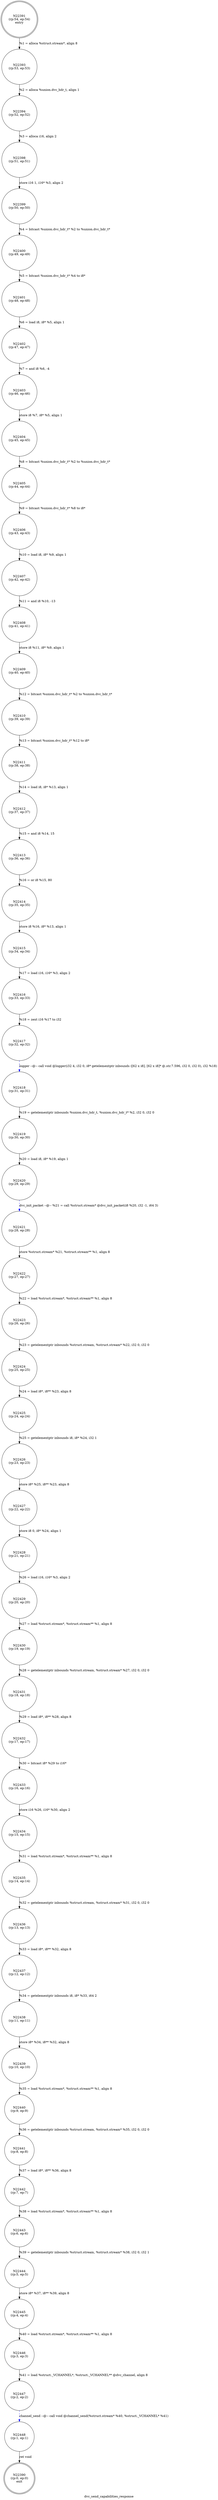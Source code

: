 digraph dvc_send_capabilities_response {
label="dvc_send_capabilities_response"
22390 [label="N22390\n(rp:0, ep:0)\nexit", shape="doublecircle"]
22391 [label="N22391\n(rp:54, ep:54)\nentry", shape="doublecircle"]
22391 -> 22393 [label="%1 = alloca %struct.stream*, align 8"]
22393 [label="N22393\n(rp:53, ep:53)", shape="circle"]
22393 -> 22394 [label="%2 = alloca %union.dvc_hdr_t, align 1"]
22394 [label="N22394\n(rp:52, ep:52)", shape="circle"]
22394 -> 22398 [label="%3 = alloca i16, align 2"]
22398 [label="N22398\n(rp:51, ep:51)", shape="circle"]
22398 -> 22399 [label="store i16 1, i16* %3, align 2"]
22399 [label="N22399\n(rp:50, ep:50)", shape="circle"]
22399 -> 22400 [label="%4 = bitcast %union.dvc_hdr_t* %2 to %union.dvc_hdr_t*"]
22400 [label="N22400\n(rp:49, ep:49)", shape="circle"]
22400 -> 22401 [label="%5 = bitcast %union.dvc_hdr_t* %4 to i8*"]
22401 [label="N22401\n(rp:48, ep:48)", shape="circle"]
22401 -> 22402 [label="%6 = load i8, i8* %5, align 1"]
22402 [label="N22402\n(rp:47, ep:47)", shape="circle"]
22402 -> 22403 [label="%7 = and i8 %6, -4"]
22403 [label="N22403\n(rp:46, ep:46)", shape="circle"]
22403 -> 22404 [label="store i8 %7, i8* %5, align 1"]
22404 [label="N22404\n(rp:45, ep:45)", shape="circle"]
22404 -> 22405 [label="%8 = bitcast %union.dvc_hdr_t* %2 to %union.dvc_hdr_t*"]
22405 [label="N22405\n(rp:44, ep:44)", shape="circle"]
22405 -> 22406 [label="%9 = bitcast %union.dvc_hdr_t* %8 to i8*"]
22406 [label="N22406\n(rp:43, ep:43)", shape="circle"]
22406 -> 22407 [label="%10 = load i8, i8* %9, align 1"]
22407 [label="N22407\n(rp:42, ep:42)", shape="circle"]
22407 -> 22408 [label="%11 = and i8 %10, -13"]
22408 [label="N22408\n(rp:41, ep:41)", shape="circle"]
22408 -> 22409 [label="store i8 %11, i8* %9, align 1"]
22409 [label="N22409\n(rp:40, ep:40)", shape="circle"]
22409 -> 22410 [label="%12 = bitcast %union.dvc_hdr_t* %2 to %union.dvc_hdr_t*"]
22410 [label="N22410\n(rp:39, ep:39)", shape="circle"]
22410 -> 22411 [label="%13 = bitcast %union.dvc_hdr_t* %12 to i8*"]
22411 [label="N22411\n(rp:38, ep:38)", shape="circle"]
22411 -> 22412 [label="%14 = load i8, i8* %13, align 1"]
22412 [label="N22412\n(rp:37, ep:37)", shape="circle"]
22412 -> 22413 [label="%15 = and i8 %14, 15"]
22413 [label="N22413\n(rp:36, ep:36)", shape="circle"]
22413 -> 22414 [label="%16 = or i8 %15, 80"]
22414 [label="N22414\n(rp:35, ep:35)", shape="circle"]
22414 -> 22415 [label="store i8 %16, i8* %13, align 1"]
22415 [label="N22415\n(rp:34, ep:34)", shape="circle"]
22415 -> 22416 [label="%17 = load i16, i16* %3, align 2"]
22416 [label="N22416\n(rp:33, ep:33)", shape="circle"]
22416 -> 22417 [label="%18 = zext i16 %17 to i32"]
22417 [label="N22417\n(rp:32, ep:32)", shape="circle"]
22417 -> 22418 [label="logger --@-- call void @logger(i32 4, i32 0, i8* getelementptr inbounds ([62 x i8], [62 x i8]* @.str.7.596, i32 0, i32 0), i32 %18)", style="dashed", color="blue"]
22418 [label="N22418\n(rp:31, ep:31)", shape="circle"]
22418 -> 22419 [label="%19 = getelementptr inbounds %union.dvc_hdr_t, %union.dvc_hdr_t* %2, i32 0, i32 0"]
22419 [label="N22419\n(rp:30, ep:30)", shape="circle"]
22419 -> 22420 [label="%20 = load i8, i8* %19, align 1"]
22420 [label="N22420\n(rp:29, ep:29)", shape="circle"]
22420 -> 22421 [label="dvc_init_packet --@-- %21 = call %struct.stream* @dvc_init_packet(i8 %20, i32 -1, i64 3)", style="dashed", color="blue"]
22421 [label="N22421\n(rp:28, ep:28)", shape="circle"]
22421 -> 22422 [label="store %struct.stream* %21, %struct.stream** %1, align 8"]
22422 [label="N22422\n(rp:27, ep:27)", shape="circle"]
22422 -> 22423 [label="%22 = load %struct.stream*, %struct.stream** %1, align 8"]
22423 [label="N22423\n(rp:26, ep:26)", shape="circle"]
22423 -> 22424 [label="%23 = getelementptr inbounds %struct.stream, %struct.stream* %22, i32 0, i32 0"]
22424 [label="N22424\n(rp:25, ep:25)", shape="circle"]
22424 -> 22425 [label="%24 = load i8*, i8** %23, align 8"]
22425 [label="N22425\n(rp:24, ep:24)", shape="circle"]
22425 -> 22426 [label="%25 = getelementptr inbounds i8, i8* %24, i32 1"]
22426 [label="N22426\n(rp:23, ep:23)", shape="circle"]
22426 -> 22427 [label="store i8* %25, i8** %23, align 8"]
22427 [label="N22427\n(rp:22, ep:22)", shape="circle"]
22427 -> 22428 [label="store i8 0, i8* %24, align 1"]
22428 [label="N22428\n(rp:21, ep:21)", shape="circle"]
22428 -> 22429 [label="%26 = load i16, i16* %3, align 2"]
22429 [label="N22429\n(rp:20, ep:20)", shape="circle"]
22429 -> 22430 [label="%27 = load %struct.stream*, %struct.stream** %1, align 8"]
22430 [label="N22430\n(rp:19, ep:19)", shape="circle"]
22430 -> 22431 [label="%28 = getelementptr inbounds %struct.stream, %struct.stream* %27, i32 0, i32 0"]
22431 [label="N22431\n(rp:18, ep:18)", shape="circle"]
22431 -> 22432 [label="%29 = load i8*, i8** %28, align 8"]
22432 [label="N22432\n(rp:17, ep:17)", shape="circle"]
22432 -> 22433 [label="%30 = bitcast i8* %29 to i16*"]
22433 [label="N22433\n(rp:16, ep:16)", shape="circle"]
22433 -> 22434 [label="store i16 %26, i16* %30, align 2"]
22434 [label="N22434\n(rp:15, ep:15)", shape="circle"]
22434 -> 22435 [label="%31 = load %struct.stream*, %struct.stream** %1, align 8"]
22435 [label="N22435\n(rp:14, ep:14)", shape="circle"]
22435 -> 22436 [label="%32 = getelementptr inbounds %struct.stream, %struct.stream* %31, i32 0, i32 0"]
22436 [label="N22436\n(rp:13, ep:13)", shape="circle"]
22436 -> 22437 [label="%33 = load i8*, i8** %32, align 8"]
22437 [label="N22437\n(rp:12, ep:12)", shape="circle"]
22437 -> 22438 [label="%34 = getelementptr inbounds i8, i8* %33, i64 2"]
22438 [label="N22438\n(rp:11, ep:11)", shape="circle"]
22438 -> 22439 [label="store i8* %34, i8** %32, align 8"]
22439 [label="N22439\n(rp:10, ep:10)", shape="circle"]
22439 -> 22440 [label="%35 = load %struct.stream*, %struct.stream** %1, align 8"]
22440 [label="N22440\n(rp:9, ep:9)", shape="circle"]
22440 -> 22441 [label="%36 = getelementptr inbounds %struct.stream, %struct.stream* %35, i32 0, i32 0"]
22441 [label="N22441\n(rp:8, ep:8)", shape="circle"]
22441 -> 22442 [label="%37 = load i8*, i8** %36, align 8"]
22442 [label="N22442\n(rp:7, ep:7)", shape="circle"]
22442 -> 22443 [label="%38 = load %struct.stream*, %struct.stream** %1, align 8"]
22443 [label="N22443\n(rp:6, ep:6)", shape="circle"]
22443 -> 22444 [label="%39 = getelementptr inbounds %struct.stream, %struct.stream* %38, i32 0, i32 1"]
22444 [label="N22444\n(rp:5, ep:5)", shape="circle"]
22444 -> 22445 [label="store i8* %37, i8** %39, align 8"]
22445 [label="N22445\n(rp:4, ep:4)", shape="circle"]
22445 -> 22446 [label="%40 = load %struct.stream*, %struct.stream** %1, align 8"]
22446 [label="N22446\n(rp:3, ep:3)", shape="circle"]
22446 -> 22447 [label="%41 = load %struct._VCHANNEL*, %struct._VCHANNEL** @dvc_channel, align 8"]
22447 [label="N22447\n(rp:2, ep:2)", shape="circle"]
22447 -> 22448 [label="channel_send --@-- call void @channel_send(%struct.stream* %40, %struct._VCHANNEL* %41)", style="dashed", color="blue"]
22448 [label="N22448\n(rp:1, ep:1)", shape="circle"]
22448 -> 22390 [label="ret void"]
}
